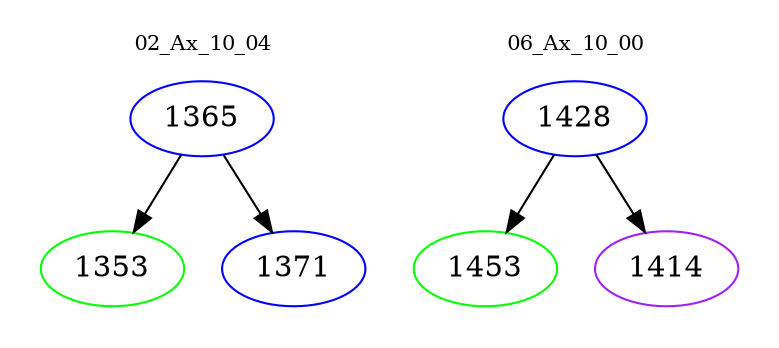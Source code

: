 digraph{
subgraph cluster_0 {
color = white
label = "02_Ax_10_04";
fontsize=10;
T0_1365 [label="1365", color="blue"]
T0_1365 -> T0_1353 [color="black"]
T0_1353 [label="1353", color="green"]
T0_1365 -> T0_1371 [color="black"]
T0_1371 [label="1371", color="blue"]
}
subgraph cluster_1 {
color = white
label = "06_Ax_10_00";
fontsize=10;
T1_1428 [label="1428", color="blue"]
T1_1428 -> T1_1453 [color="black"]
T1_1453 [label="1453", color="green"]
T1_1428 -> T1_1414 [color="black"]
T1_1414 [label="1414", color="purple"]
}
}
